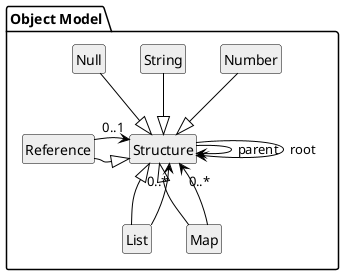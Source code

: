 @startuml

    hide circle
    hide members
    hide methods

    skinparam class {
        BackgroundColor #EEE
        ArrowColor Black
        BorderColor Black
    }

    package "Object Model" {
        class Structure {}
        class Number {}
        class String {}
        class List {}
        class Map {}
        class Reference {}
        class Null {}

        Structure     ->         Structure     : parent
        Structure     ->       Structure            : root
        Number          --|>        Structure
        String          --|>        Structure
        Null          --|>        Structure
        List            -up-|>   Structure
        List            --> "0..*"  Structure
        Map             -up-|>      Structure
        Map             --> "0..*"  Structure
        Reference       -right-|>      Structure
        Reference       --> "0..1"  Structure
    }
    @enduml